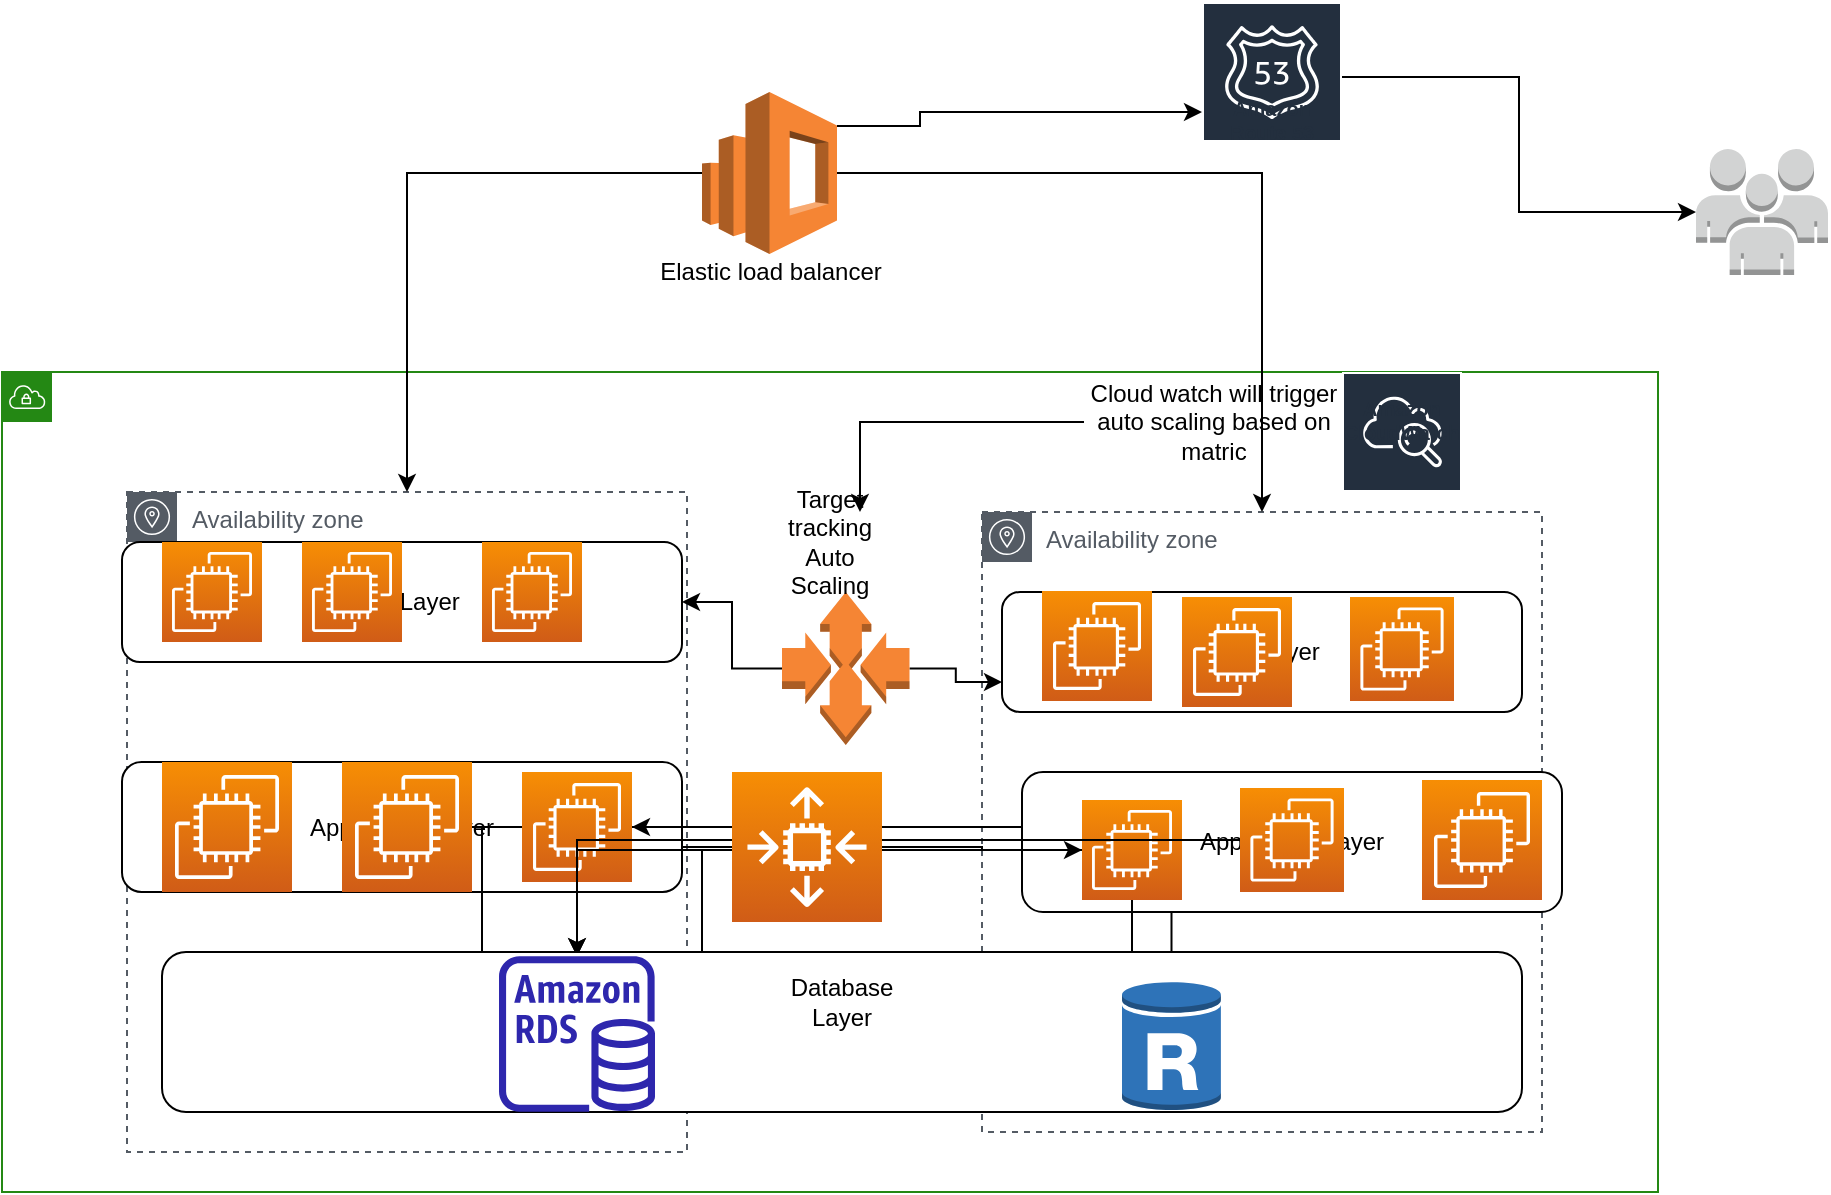 <mxfile version="17.4.0" type="github">
  <diagram id="jPi5ykQv1RjX9Gwc68vT" name="Page-1">
    <mxGraphModel dx="1038" dy="1748" grid="1" gridSize="10" guides="1" tooltips="1" connect="1" arrows="1" fold="1" page="1" pageScale="1" pageWidth="827" pageHeight="1169" math="0" shadow="0">
      <root>
        <mxCell id="0" />
        <mxCell id="1" parent="0" />
        <mxCell id="l0daK9sp2VP6F3PS8tVp-1" value="" style="points=[[0,0],[0.25,0],[0.5,0],[0.75,0],[1,0],[1,0.25],[1,0.5],[1,0.75],[1,1],[0.75,1],[0.5,1],[0.25,1],[0,1],[0,0.75],[0,0.5],[0,0.25]];outlineConnect=0;gradientColor=none;html=1;whiteSpace=wrap;fontSize=12;fontStyle=0;container=1;pointerEvents=0;collapsible=0;recursiveResize=0;shape=mxgraph.aws4.group;grIcon=mxgraph.aws4.group_vpc;strokeColor=#248814;fillColor=none;verticalAlign=top;align=left;spacingLeft=30;fontColor=#AAB7B8;dashed=0;" vertex="1" parent="1">
          <mxGeometry x="10" y="150" width="828" height="410" as="geometry" />
        </mxCell>
        <mxCell id="l0daK9sp2VP6F3PS8tVp-2" value="Availability zone" style="sketch=0;outlineConnect=0;gradientColor=none;html=1;whiteSpace=wrap;fontSize=12;fontStyle=0;shape=mxgraph.aws4.group;grIcon=mxgraph.aws4.group_availability_zone;strokeColor=#545B64;fillColor=none;verticalAlign=top;align=left;spacingLeft=30;fontColor=#545B64;dashed=1;" vertex="1" parent="l0daK9sp2VP6F3PS8tVp-1">
          <mxGeometry x="62.5" y="60" width="280" height="330" as="geometry" />
        </mxCell>
        <mxCell id="l0daK9sp2VP6F3PS8tVp-3" value="Availability zone" style="sketch=0;outlineConnect=0;gradientColor=none;html=1;whiteSpace=wrap;fontSize=12;fontStyle=0;shape=mxgraph.aws4.group;grIcon=mxgraph.aws4.group_availability_zone;strokeColor=#545B64;fillColor=none;verticalAlign=top;align=left;spacingLeft=30;fontColor=#545B64;dashed=1;" vertex="1" parent="l0daK9sp2VP6F3PS8tVp-1">
          <mxGeometry x="490" y="70" width="280" height="310" as="geometry" />
        </mxCell>
        <mxCell id="l0daK9sp2VP6F3PS8tVp-4" value="Web Layer" style="rounded=1;whiteSpace=wrap;html=1;" vertex="1" parent="l0daK9sp2VP6F3PS8tVp-1">
          <mxGeometry x="60" y="85" width="280" height="60" as="geometry" />
        </mxCell>
        <mxCell id="l0daK9sp2VP6F3PS8tVp-5" value="" style="sketch=0;points=[[0,0,0],[0.25,0,0],[0.5,0,0],[0.75,0,0],[1,0,0],[0,1,0],[0.25,1,0],[0.5,1,0],[0.75,1,0],[1,1,0],[0,0.25,0],[0,0.5,0],[0,0.75,0],[1,0.25,0],[1,0.5,0],[1,0.75,0]];outlineConnect=0;fontColor=#232F3E;gradientColor=#F78E04;gradientDirection=north;fillColor=#D05C17;strokeColor=#ffffff;dashed=0;verticalLabelPosition=bottom;verticalAlign=top;align=center;html=1;fontSize=12;fontStyle=0;aspect=fixed;shape=mxgraph.aws4.resourceIcon;resIcon=mxgraph.aws4.ec2;" vertex="1" parent="l0daK9sp2VP6F3PS8tVp-1">
          <mxGeometry x="80" y="85" width="50" height="50" as="geometry" />
        </mxCell>
        <mxCell id="l0daK9sp2VP6F3PS8tVp-6" value="" style="sketch=0;points=[[0,0,0],[0.25,0,0],[0.5,0,0],[0.75,0,0],[1,0,0],[0,1,0],[0.25,1,0],[0.5,1,0],[0.75,1,0],[1,1,0],[0,0.25,0],[0,0.5,0],[0,0.75,0],[1,0.25,0],[1,0.5,0],[1,0.75,0]];outlineConnect=0;fontColor=#232F3E;gradientColor=#F78E04;gradientDirection=north;fillColor=#D05C17;strokeColor=#ffffff;dashed=0;verticalLabelPosition=bottom;verticalAlign=top;align=center;html=1;fontSize=12;fontStyle=0;aspect=fixed;shape=mxgraph.aws4.resourceIcon;resIcon=mxgraph.aws4.ec2;" vertex="1" parent="l0daK9sp2VP6F3PS8tVp-1">
          <mxGeometry x="150" y="85" width="50" height="50" as="geometry" />
        </mxCell>
        <mxCell id="l0daK9sp2VP6F3PS8tVp-7" value="" style="sketch=0;points=[[0,0,0],[0.25,0,0],[0.5,0,0],[0.75,0,0],[1,0,0],[0,1,0],[0.25,1,0],[0.5,1,0],[0.75,1,0],[1,1,0],[0,0.25,0],[0,0.5,0],[0,0.75,0],[1,0.25,0],[1,0.5,0],[1,0.75,0]];outlineConnect=0;fontColor=#232F3E;gradientColor=#F78E04;gradientDirection=north;fillColor=#D05C17;strokeColor=#ffffff;dashed=0;verticalLabelPosition=bottom;verticalAlign=top;align=center;html=1;fontSize=12;fontStyle=0;aspect=fixed;shape=mxgraph.aws4.resourceIcon;resIcon=mxgraph.aws4.ec2;" vertex="1" parent="l0daK9sp2VP6F3PS8tVp-1">
          <mxGeometry x="240" y="85" width="50" height="50" as="geometry" />
        </mxCell>
        <mxCell id="l0daK9sp2VP6F3PS8tVp-8" value="Web Layer" style="rounded=1;whiteSpace=wrap;html=1;" vertex="1" parent="l0daK9sp2VP6F3PS8tVp-1">
          <mxGeometry x="500" y="110" width="260" height="60" as="geometry" />
        </mxCell>
        <mxCell id="l0daK9sp2VP6F3PS8tVp-9" value="" style="sketch=0;points=[[0,0,0],[0.25,0,0],[0.5,0,0],[0.75,0,0],[1,0,0],[0,1,0],[0.25,1,0],[0.5,1,0],[0.75,1,0],[1,1,0],[0,0.25,0],[0,0.5,0],[0,0.75,0],[1,0.25,0],[1,0.5,0],[1,0.75,0]];outlineConnect=0;fontColor=#232F3E;gradientColor=#F78E04;gradientDirection=north;fillColor=#D05C17;strokeColor=#ffffff;dashed=0;verticalLabelPosition=bottom;verticalAlign=top;align=center;html=1;fontSize=12;fontStyle=0;aspect=fixed;shape=mxgraph.aws4.resourceIcon;resIcon=mxgraph.aws4.ec2;" vertex="1" parent="l0daK9sp2VP6F3PS8tVp-1">
          <mxGeometry x="520" y="109.5" width="55" height="55" as="geometry" />
        </mxCell>
        <mxCell id="l0daK9sp2VP6F3PS8tVp-10" value="" style="sketch=0;points=[[0,0,0],[0.25,0,0],[0.5,0,0],[0.75,0,0],[1,0,0],[0,1,0],[0.25,1,0],[0.5,1,0],[0.75,1,0],[1,1,0],[0,0.25,0],[0,0.5,0],[0,0.75,0],[1,0.25,0],[1,0.5,0],[1,0.75,0]];outlineConnect=0;fontColor=#232F3E;gradientColor=#F78E04;gradientDirection=north;fillColor=#D05C17;strokeColor=#ffffff;dashed=0;verticalLabelPosition=bottom;verticalAlign=top;align=center;html=1;fontSize=12;fontStyle=0;aspect=fixed;shape=mxgraph.aws4.resourceIcon;resIcon=mxgraph.aws4.ec2;" vertex="1" parent="l0daK9sp2VP6F3PS8tVp-1">
          <mxGeometry x="590" y="112.5" width="55" height="55" as="geometry" />
        </mxCell>
        <mxCell id="l0daK9sp2VP6F3PS8tVp-11" value="" style="sketch=0;points=[[0,0,0],[0.25,0,0],[0.5,0,0],[0.75,0,0],[1,0,0],[0,1,0],[0.25,1,0],[0.5,1,0],[0.75,1,0],[1,1,0],[0,0.25,0],[0,0.5,0],[0,0.75,0],[1,0.25,0],[1,0.5,0],[1,0.75,0]];outlineConnect=0;fontColor=#232F3E;gradientColor=#F78E04;gradientDirection=north;fillColor=#D05C17;strokeColor=#ffffff;dashed=0;verticalLabelPosition=bottom;verticalAlign=top;align=center;html=1;fontSize=12;fontStyle=0;aspect=fixed;shape=mxgraph.aws4.resourceIcon;resIcon=mxgraph.aws4.ec2;" vertex="1" parent="l0daK9sp2VP6F3PS8tVp-1">
          <mxGeometry x="674" y="112.5" width="52" height="52" as="geometry" />
        </mxCell>
        <mxCell id="l0daK9sp2VP6F3PS8tVp-12" value="Application Layer" style="rounded=1;whiteSpace=wrap;html=1;" vertex="1" parent="l0daK9sp2VP6F3PS8tVp-1">
          <mxGeometry x="60" y="195" width="280" height="65" as="geometry" />
        </mxCell>
        <mxCell id="l0daK9sp2VP6F3PS8tVp-13" value="" style="sketch=0;points=[[0,0,0],[0.25,0,0],[0.5,0,0],[0.75,0,0],[1,0,0],[0,1,0],[0.25,1,0],[0.5,1,0],[0.75,1,0],[1,1,0],[0,0.25,0],[0,0.5,0],[0,0.75,0],[1,0.25,0],[1,0.5,0],[1,0.75,0]];outlineConnect=0;fontColor=#232F3E;gradientColor=#F78E04;gradientDirection=north;fillColor=#D05C17;strokeColor=#ffffff;dashed=0;verticalLabelPosition=bottom;verticalAlign=top;align=center;html=1;fontSize=12;fontStyle=0;aspect=fixed;shape=mxgraph.aws4.resourceIcon;resIcon=mxgraph.aws4.ec2;" vertex="1" parent="l0daK9sp2VP6F3PS8tVp-1">
          <mxGeometry x="80" y="195" width="65" height="65" as="geometry" />
        </mxCell>
        <mxCell id="l0daK9sp2VP6F3PS8tVp-45" style="edgeStyle=orthogonalEdgeStyle;rounded=0;orthogonalLoop=1;jettySize=auto;html=1;" edge="1" parent="l0daK9sp2VP6F3PS8tVp-1" source="l0daK9sp2VP6F3PS8tVp-14" target="l0daK9sp2VP6F3PS8tVp-43">
          <mxGeometry relative="1" as="geometry">
            <Array as="points">
              <mxPoint x="240" y="228" />
              <mxPoint x="240" y="331" />
            </Array>
          </mxGeometry>
        </mxCell>
        <mxCell id="l0daK9sp2VP6F3PS8tVp-51" style="edgeStyle=orthogonalEdgeStyle;rounded=0;orthogonalLoop=1;jettySize=auto;html=1;" edge="1" parent="l0daK9sp2VP6F3PS8tVp-1" source="l0daK9sp2VP6F3PS8tVp-14" target="l0daK9sp2VP6F3PS8tVp-44">
          <mxGeometry relative="1" as="geometry" />
        </mxCell>
        <mxCell id="l0daK9sp2VP6F3PS8tVp-14" value="" style="sketch=0;points=[[0,0,0],[0.25,0,0],[0.5,0,0],[0.75,0,0],[1,0,0],[0,1,0],[0.25,1,0],[0.5,1,0],[0.75,1,0],[1,1,0],[0,0.25,0],[0,0.5,0],[0,0.75,0],[1,0.25,0],[1,0.5,0],[1,0.75,0]];outlineConnect=0;fontColor=#232F3E;gradientColor=#F78E04;gradientDirection=north;fillColor=#D05C17;strokeColor=#ffffff;dashed=0;verticalLabelPosition=bottom;verticalAlign=top;align=center;html=1;fontSize=12;fontStyle=0;aspect=fixed;shape=mxgraph.aws4.resourceIcon;resIcon=mxgraph.aws4.ec2;" vertex="1" parent="l0daK9sp2VP6F3PS8tVp-1">
          <mxGeometry x="170" y="195" width="65" height="65" as="geometry" />
        </mxCell>
        <mxCell id="l0daK9sp2VP6F3PS8tVp-15" value="" style="sketch=0;points=[[0,0,0],[0.25,0,0],[0.5,0,0],[0.75,0,0],[1,0,0],[0,1,0],[0.25,1,0],[0.5,1,0],[0.75,1,0],[1,1,0],[0,0.25,0],[0,0.5,0],[0,0.75,0],[1,0.25,0],[1,0.5,0],[1,0.75,0]];outlineConnect=0;fontColor=#232F3E;gradientColor=#F78E04;gradientDirection=north;fillColor=#D05C17;strokeColor=#ffffff;dashed=0;verticalLabelPosition=bottom;verticalAlign=top;align=center;html=1;fontSize=12;fontStyle=0;aspect=fixed;shape=mxgraph.aws4.resourceIcon;resIcon=mxgraph.aws4.ec2;" vertex="1" parent="l0daK9sp2VP6F3PS8tVp-1">
          <mxGeometry x="260" y="200" width="55" height="55" as="geometry" />
        </mxCell>
        <mxCell id="l0daK9sp2VP6F3PS8tVp-16" value="Application Layer" style="rounded=1;whiteSpace=wrap;html=1;" vertex="1" parent="l0daK9sp2VP6F3PS8tVp-1">
          <mxGeometry x="510" y="200" width="270" height="70" as="geometry" />
        </mxCell>
        <mxCell id="l0daK9sp2VP6F3PS8tVp-46" style="edgeStyle=orthogonalEdgeStyle;rounded=0;orthogonalLoop=1;jettySize=auto;html=1;" edge="1" parent="l0daK9sp2VP6F3PS8tVp-1" source="l0daK9sp2VP6F3PS8tVp-17" target="l0daK9sp2VP6F3PS8tVp-43">
          <mxGeometry relative="1" as="geometry">
            <Array as="points">
              <mxPoint x="350" y="239" />
              <mxPoint x="350" y="331" />
            </Array>
          </mxGeometry>
        </mxCell>
        <mxCell id="l0daK9sp2VP6F3PS8tVp-48" style="edgeStyle=orthogonalEdgeStyle;rounded=0;orthogonalLoop=1;jettySize=auto;html=1;" edge="1" parent="l0daK9sp2VP6F3PS8tVp-1" source="l0daK9sp2VP6F3PS8tVp-17" target="l0daK9sp2VP6F3PS8tVp-43">
          <mxGeometry relative="1" as="geometry">
            <Array as="points">
              <mxPoint x="565" y="310" />
            </Array>
          </mxGeometry>
        </mxCell>
        <mxCell id="l0daK9sp2VP6F3PS8tVp-49" style="edgeStyle=orthogonalEdgeStyle;rounded=0;orthogonalLoop=1;jettySize=auto;html=1;" edge="1" parent="l0daK9sp2VP6F3PS8tVp-1" source="l0daK9sp2VP6F3PS8tVp-17" target="l0daK9sp2VP6F3PS8tVp-43">
          <mxGeometry relative="1" as="geometry" />
        </mxCell>
        <mxCell id="l0daK9sp2VP6F3PS8tVp-17" value="" style="sketch=0;points=[[0,0,0],[0.25,0,0],[0.5,0,0],[0.75,0,0],[1,0,0],[0,1,0],[0.25,1,0],[0.5,1,0],[0.75,1,0],[1,1,0],[0,0.25,0],[0,0.5,0],[0,0.75,0],[1,0.25,0],[1,0.5,0],[1,0.75,0]];outlineConnect=0;fontColor=#232F3E;gradientColor=#F78E04;gradientDirection=north;fillColor=#D05C17;strokeColor=#ffffff;dashed=0;verticalLabelPosition=bottom;verticalAlign=top;align=center;html=1;fontSize=12;fontStyle=0;aspect=fixed;shape=mxgraph.aws4.resourceIcon;resIcon=mxgraph.aws4.ec2;" vertex="1" parent="l0daK9sp2VP6F3PS8tVp-1">
          <mxGeometry x="540" y="214" width="50" height="50" as="geometry" />
        </mxCell>
        <mxCell id="l0daK9sp2VP6F3PS8tVp-50" style="edgeStyle=orthogonalEdgeStyle;rounded=0;orthogonalLoop=1;jettySize=auto;html=1;" edge="1" parent="l0daK9sp2VP6F3PS8tVp-1" source="l0daK9sp2VP6F3PS8tVp-18" target="l0daK9sp2VP6F3PS8tVp-43">
          <mxGeometry relative="1" as="geometry" />
        </mxCell>
        <mxCell id="l0daK9sp2VP6F3PS8tVp-18" value="" style="sketch=0;points=[[0,0,0],[0.25,0,0],[0.5,0,0],[0.75,0,0],[1,0,0],[0,1,0],[0.25,1,0],[0.5,1,0],[0.75,1,0],[1,1,0],[0,0.25,0],[0,0.5,0],[0,0.75,0],[1,0.25,0],[1,0.5,0],[1,0.75,0]];outlineConnect=0;fontColor=#232F3E;gradientColor=#F78E04;gradientDirection=north;fillColor=#D05C17;strokeColor=#ffffff;dashed=0;verticalLabelPosition=bottom;verticalAlign=top;align=center;html=1;fontSize=12;fontStyle=0;aspect=fixed;shape=mxgraph.aws4.resourceIcon;resIcon=mxgraph.aws4.ec2;" vertex="1" parent="l0daK9sp2VP6F3PS8tVp-1">
          <mxGeometry x="619" y="208" width="52" height="52" as="geometry" />
        </mxCell>
        <mxCell id="l0daK9sp2VP6F3PS8tVp-19" value="" style="sketch=0;points=[[0,0,0],[0.25,0,0],[0.5,0,0],[0.75,0,0],[1,0,0],[0,1,0],[0.25,1,0],[0.5,1,0],[0.75,1,0],[1,1,0],[0,0.25,0],[0,0.5,0],[0,0.75,0],[1,0.25,0],[1,0.5,0],[1,0.75,0]];outlineConnect=0;fontColor=#232F3E;gradientColor=#F78E04;gradientDirection=north;fillColor=#D05C17;strokeColor=#ffffff;dashed=0;verticalLabelPosition=bottom;verticalAlign=top;align=center;html=1;fontSize=12;fontStyle=0;aspect=fixed;shape=mxgraph.aws4.resourceIcon;resIcon=mxgraph.aws4.ec2;" vertex="1" parent="l0daK9sp2VP6F3PS8tVp-1">
          <mxGeometry x="710" y="204" width="60" height="60" as="geometry" />
        </mxCell>
        <mxCell id="l0daK9sp2VP6F3PS8tVp-21" style="edgeStyle=orthogonalEdgeStyle;rounded=0;orthogonalLoop=1;jettySize=auto;html=1;" edge="1" parent="l0daK9sp2VP6F3PS8tVp-1" source="l0daK9sp2VP6F3PS8tVp-20" target="l0daK9sp2VP6F3PS8tVp-4">
          <mxGeometry relative="1" as="geometry" />
        </mxCell>
        <mxCell id="l0daK9sp2VP6F3PS8tVp-22" style="edgeStyle=orthogonalEdgeStyle;rounded=0;orthogonalLoop=1;jettySize=auto;html=1;entryX=0;entryY=0.75;entryDx=0;entryDy=0;" edge="1" parent="l0daK9sp2VP6F3PS8tVp-1" source="l0daK9sp2VP6F3PS8tVp-20" target="l0daK9sp2VP6F3PS8tVp-8">
          <mxGeometry relative="1" as="geometry" />
        </mxCell>
        <mxCell id="l0daK9sp2VP6F3PS8tVp-20" value="" style="outlineConnect=0;dashed=0;verticalLabelPosition=bottom;verticalAlign=top;align=center;html=1;shape=mxgraph.aws3.auto_scaling;fillColor=#F58534;gradientColor=none;" vertex="1" parent="l0daK9sp2VP6F3PS8tVp-1">
          <mxGeometry x="390" y="110" width="63.75" height="76.5" as="geometry" />
        </mxCell>
        <mxCell id="l0daK9sp2VP6F3PS8tVp-23" value="Target tracking Auto Scaling&lt;br&gt;" style="text;html=1;strokeColor=none;fillColor=none;align=center;verticalAlign=middle;whiteSpace=wrap;rounded=0;" vertex="1" parent="l0daK9sp2VP6F3PS8tVp-1">
          <mxGeometry x="384" y="70" width="60" height="30" as="geometry" />
        </mxCell>
        <mxCell id="l0daK9sp2VP6F3PS8tVp-24" value="Amazon CloudWatch" style="sketch=0;outlineConnect=0;fontColor=#232F3E;gradientColor=none;strokeColor=#ffffff;fillColor=#232F3E;dashed=0;verticalLabelPosition=middle;verticalAlign=bottom;align=center;html=1;whiteSpace=wrap;fontSize=10;fontStyle=1;spacing=3;shape=mxgraph.aws4.productIcon;prIcon=mxgraph.aws4.cloudwatch;" vertex="1" parent="l0daK9sp2VP6F3PS8tVp-1">
          <mxGeometry x="670" width="60" height="40" as="geometry" />
        </mxCell>
        <mxCell id="l0daK9sp2VP6F3PS8tVp-26" style="edgeStyle=orthogonalEdgeStyle;rounded=0;orthogonalLoop=1;jettySize=auto;html=1;entryX=0.75;entryY=0;entryDx=0;entryDy=0;" edge="1" parent="l0daK9sp2VP6F3PS8tVp-1" source="l0daK9sp2VP6F3PS8tVp-25" target="l0daK9sp2VP6F3PS8tVp-23">
          <mxGeometry relative="1" as="geometry" />
        </mxCell>
        <mxCell id="l0daK9sp2VP6F3PS8tVp-25" value="Cloud watch will trigger auto scaling based on matric" style="text;html=1;strokeColor=none;fillColor=none;align=center;verticalAlign=middle;whiteSpace=wrap;rounded=0;" vertex="1" parent="l0daK9sp2VP6F3PS8tVp-1">
          <mxGeometry x="541" y="10" width="130" height="30" as="geometry" />
        </mxCell>
        <mxCell id="l0daK9sp2VP6F3PS8tVp-37" value="" style="edgeStyle=orthogonalEdgeStyle;rounded=0;orthogonalLoop=1;jettySize=auto;html=1;" edge="1" parent="l0daK9sp2VP6F3PS8tVp-1" source="l0daK9sp2VP6F3PS8tVp-36" target="l0daK9sp2VP6F3PS8tVp-17">
          <mxGeometry relative="1" as="geometry" />
        </mxCell>
        <mxCell id="l0daK9sp2VP6F3PS8tVp-40" style="edgeStyle=orthogonalEdgeStyle;rounded=0;orthogonalLoop=1;jettySize=auto;html=1;" edge="1" parent="l0daK9sp2VP6F3PS8tVp-1" source="l0daK9sp2VP6F3PS8tVp-36" target="l0daK9sp2VP6F3PS8tVp-15">
          <mxGeometry relative="1" as="geometry" />
        </mxCell>
        <mxCell id="l0daK9sp2VP6F3PS8tVp-36" value="" style="sketch=0;points=[[0,0,0],[0.25,0,0],[0.5,0,0],[0.75,0,0],[1,0,0],[0,1,0],[0.25,1,0],[0.5,1,0],[0.75,1,0],[1,1,0],[0,0.25,0],[0,0.5,0],[0,0.75,0],[1,0.25,0],[1,0.5,0],[1,0.75,0]];outlineConnect=0;fontColor=#232F3E;gradientColor=#F78E04;gradientDirection=north;fillColor=#D05C17;strokeColor=#ffffff;dashed=0;verticalLabelPosition=bottom;verticalAlign=top;align=center;html=1;fontSize=12;fontStyle=0;aspect=fixed;shape=mxgraph.aws4.resourceIcon;resIcon=mxgraph.aws4.auto_scaling2;" vertex="1" parent="l0daK9sp2VP6F3PS8tVp-1">
          <mxGeometry x="365" y="200" width="75" height="75" as="geometry" />
        </mxCell>
        <mxCell id="l0daK9sp2VP6F3PS8tVp-42" value="" style="rounded=1;whiteSpace=wrap;html=1;" vertex="1" parent="l0daK9sp2VP6F3PS8tVp-1">
          <mxGeometry x="80" y="290" width="680" height="80" as="geometry" />
        </mxCell>
        <mxCell id="l0daK9sp2VP6F3PS8tVp-43" value="" style="sketch=0;outlineConnect=0;fontColor=#232F3E;gradientColor=none;fillColor=#2E27AD;strokeColor=none;dashed=0;verticalLabelPosition=bottom;verticalAlign=top;align=center;html=1;fontSize=12;fontStyle=0;aspect=fixed;pointerEvents=1;shape=mxgraph.aws4.rds_instance;" vertex="1" parent="l0daK9sp2VP6F3PS8tVp-1">
          <mxGeometry x="248.5" y="292" width="78" height="78" as="geometry" />
        </mxCell>
        <mxCell id="l0daK9sp2VP6F3PS8tVp-44" value="" style="outlineConnect=0;dashed=0;verticalLabelPosition=bottom;verticalAlign=top;align=center;html=1;shape=mxgraph.aws3.rds_db_instance_read_replica;fillColor=#2E73B8;gradientColor=none;" vertex="1" parent="l0daK9sp2VP6F3PS8tVp-1">
          <mxGeometry x="560" y="304" width="49.5" height="66" as="geometry" />
        </mxCell>
        <mxCell id="l0daK9sp2VP6F3PS8tVp-52" value="Database Layer&lt;br&gt;" style="text;html=1;strokeColor=none;fillColor=none;align=center;verticalAlign=middle;whiteSpace=wrap;rounded=0;" vertex="1" parent="l0daK9sp2VP6F3PS8tVp-1">
          <mxGeometry x="390" y="300" width="60" height="30" as="geometry" />
        </mxCell>
        <mxCell id="l0daK9sp2VP6F3PS8tVp-29" style="edgeStyle=orthogonalEdgeStyle;rounded=0;orthogonalLoop=1;jettySize=auto;html=1;" edge="1" parent="1" source="l0daK9sp2VP6F3PS8tVp-27" target="l0daK9sp2VP6F3PS8tVp-3">
          <mxGeometry relative="1" as="geometry" />
        </mxCell>
        <mxCell id="l0daK9sp2VP6F3PS8tVp-30" style="edgeStyle=orthogonalEdgeStyle;rounded=0;orthogonalLoop=1;jettySize=auto;html=1;" edge="1" parent="1" source="l0daK9sp2VP6F3PS8tVp-27" target="l0daK9sp2VP6F3PS8tVp-2">
          <mxGeometry relative="1" as="geometry" />
        </mxCell>
        <mxCell id="l0daK9sp2VP6F3PS8tVp-32" style="edgeStyle=orthogonalEdgeStyle;rounded=0;orthogonalLoop=1;jettySize=auto;html=1;exitX=1;exitY=0.21;exitDx=0;exitDy=0;exitPerimeter=0;" edge="1" parent="1" source="l0daK9sp2VP6F3PS8tVp-27" target="l0daK9sp2VP6F3PS8tVp-33">
          <mxGeometry relative="1" as="geometry">
            <mxPoint x="650" y="20" as="targetPoint" />
            <Array as="points">
              <mxPoint x="469" y="27" />
              <mxPoint x="469" y="20" />
            </Array>
          </mxGeometry>
        </mxCell>
        <mxCell id="l0daK9sp2VP6F3PS8tVp-27" value="" style="outlineConnect=0;dashed=0;verticalLabelPosition=bottom;verticalAlign=top;align=center;html=1;shape=mxgraph.aws3.elasticsearch_service;fillColor=#F58534;gradientColor=none;" vertex="1" parent="1">
          <mxGeometry x="360" y="10" width="67.5" height="81" as="geometry" />
        </mxCell>
        <mxCell id="l0daK9sp2VP6F3PS8tVp-28" value="Elastic load balancer" style="text;html=1;align=center;verticalAlign=middle;resizable=0;points=[];autosize=1;strokeColor=none;fillColor=none;" vertex="1" parent="1">
          <mxGeometry x="328.75" y="90" width="130" height="20" as="geometry" />
        </mxCell>
        <mxCell id="l0daK9sp2VP6F3PS8tVp-34" style="edgeStyle=orthogonalEdgeStyle;rounded=0;orthogonalLoop=1;jettySize=auto;html=1;" edge="1" parent="1" source="l0daK9sp2VP6F3PS8tVp-33" target="l0daK9sp2VP6F3PS8tVp-35">
          <mxGeometry relative="1" as="geometry">
            <mxPoint x="890" y="70" as="targetPoint" />
          </mxGeometry>
        </mxCell>
        <mxCell id="l0daK9sp2VP6F3PS8tVp-33" value="Amazon Route 53" style="sketch=0;outlineConnect=0;fontColor=#232F3E;gradientColor=none;strokeColor=#ffffff;fillColor=#232F3E;dashed=0;verticalLabelPosition=middle;verticalAlign=bottom;align=center;html=1;whiteSpace=wrap;fontSize=10;fontStyle=1;spacing=3;shape=mxgraph.aws4.productIcon;prIcon=mxgraph.aws4.route_53;" vertex="1" parent="1">
          <mxGeometry x="610" y="-35" width="70" height="75" as="geometry" />
        </mxCell>
        <mxCell id="l0daK9sp2VP6F3PS8tVp-35" value="" style="outlineConnect=0;dashed=0;verticalLabelPosition=bottom;verticalAlign=top;align=center;html=1;shape=mxgraph.aws3.users;fillColor=#D2D3D3;gradientColor=none;" vertex="1" parent="1">
          <mxGeometry x="857" y="38.5" width="66" height="63" as="geometry" />
        </mxCell>
      </root>
    </mxGraphModel>
  </diagram>
</mxfile>
